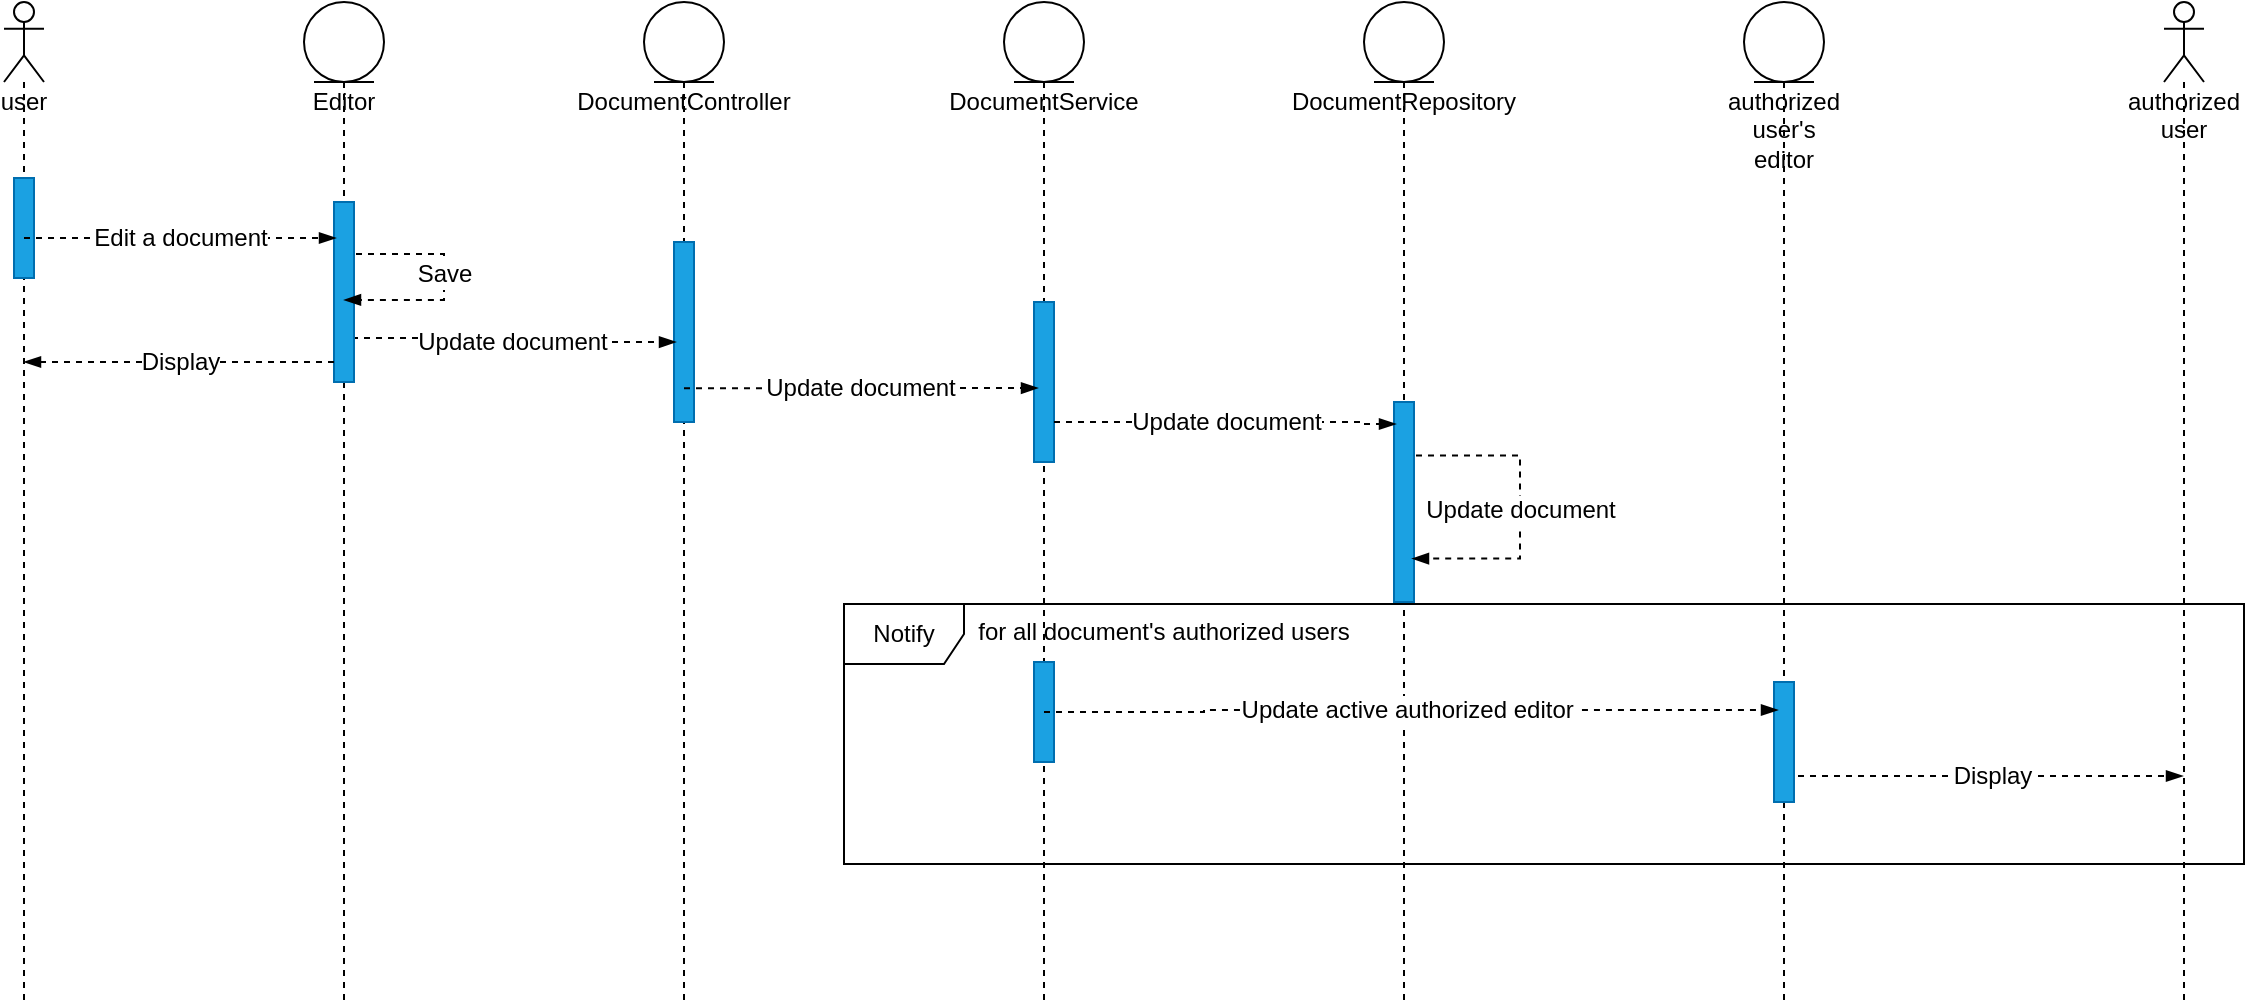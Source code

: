 <mxfile version="20.5.2" type="google"><diagram id="kgpKYQtTHZ0yAKxKKP6v" name="Page-1"><mxGraphModel grid="1" page="1" gridSize="10" guides="1" tooltips="1" connect="1" arrows="1" fold="1" pageScale="1" pageWidth="850" pageHeight="1100" math="0" shadow="0"><root><mxCell id="0"/><mxCell id="1" parent="0"/><mxCell id="rdOXx39MCTT1XVwRPcct-8" value="DocumentController" style="shape=umlLifeline;participant=umlEntity;perimeter=lifelinePerimeter;whiteSpace=wrap;html=1;container=1;collapsible=0;recursiveResize=0;verticalAlign=top;spacingTop=36;outlineConnect=0;" vertex="1" parent="1"><mxGeometry x="370" y="60" width="40" height="500" as="geometry"/></mxCell><mxCell id="rdOXx39MCTT1XVwRPcct-22" value="" style="html=1;points=[];perimeter=orthogonalPerimeter;fillColor=#1ba1e2;fontColor=#ffffff;strokeColor=#006EAF;" vertex="1" parent="rdOXx39MCTT1XVwRPcct-8"><mxGeometry x="15" y="120" width="10" height="90" as="geometry"/></mxCell><mxCell id="rdOXx39MCTT1XVwRPcct-10" value="DocumentService" style="shape=umlLifeline;participant=umlEntity;perimeter=lifelinePerimeter;whiteSpace=wrap;html=1;container=1;collapsible=0;recursiveResize=0;verticalAlign=top;spacingTop=36;outlineConnect=0;" vertex="1" parent="1"><mxGeometry x="550" y="60" width="40" height="500" as="geometry"/></mxCell><mxCell id="rdOXx39MCTT1XVwRPcct-24" value="" style="html=1;points=[];perimeter=orthogonalPerimeter;fillColor=#1ba1e2;fontColor=#ffffff;strokeColor=#006EAF;" vertex="1" parent="rdOXx39MCTT1XVwRPcct-10"><mxGeometry x="15" y="150" width="10" height="80" as="geometry"/></mxCell><mxCell id="rdOXx39MCTT1XVwRPcct-40" value="" style="html=1;points=[];perimeter=orthogonalPerimeter;fillColor=#1ba1e2;fontColor=#ffffff;strokeColor=#006EAF;" vertex="1" parent="rdOXx39MCTT1XVwRPcct-10"><mxGeometry x="15" y="330" width="10" height="50" as="geometry"/></mxCell><mxCell id="rdOXx39MCTT1XVwRPcct-11" value="DocumentRepository" style="shape=umlLifeline;participant=umlEntity;perimeter=lifelinePerimeter;whiteSpace=wrap;html=1;container=1;collapsible=0;recursiveResize=0;verticalAlign=top;spacingTop=36;outlineConnect=0;" vertex="1" parent="1"><mxGeometry x="730" y="60" width="40" height="500" as="geometry"/></mxCell><mxCell id="rdOXx39MCTT1XVwRPcct-26" value="" style="html=1;points=[];perimeter=orthogonalPerimeter;fillColor=#1ba1e2;fontColor=#ffffff;strokeColor=#006EAF;" vertex="1" parent="rdOXx39MCTT1XVwRPcct-11"><mxGeometry x="15" y="200" width="10" height="100" as="geometry"/></mxCell><mxCell id="rdOXx39MCTT1XVwRPcct-28" value="Update document" style="edgeStyle=elbowEdgeStyle;fontSize=12;html=1;endArrow=blockThin;endFill=1;rounded=0;dashed=1;entryX=0.9;entryY=0.783;entryDx=0;entryDy=0;entryPerimeter=0;exitX=1.1;exitY=0.267;exitDx=0;exitDy=0;exitPerimeter=0;" edge="1" parent="rdOXx39MCTT1XVwRPcct-11" source="rdOXx39MCTT1XVwRPcct-26" target="rdOXx39MCTT1XVwRPcct-26"><mxGeometry width="160" relative="1" as="geometry"><mxPoint x="40" y="191.02" as="sourcePoint"/><mxPoint x="50" y="220" as="targetPoint"/><Array as="points"><mxPoint x="78" y="190"/><mxPoint x="198" y="190"/><mxPoint x="58" y="190"/><mxPoint x="68.5" y="160"/></Array></mxGeometry></mxCell><mxCell id="rdOXx39MCTT1XVwRPcct-20" value="Update document" style="edgeStyle=elbowEdgeStyle;fontSize=12;html=1;endArrow=blockThin;endFill=1;rounded=0;dashed=1;exitX=0.9;exitY=0.756;exitDx=0;exitDy=0;exitPerimeter=0;entryX=0.1;entryY=0.556;entryDx=0;entryDy=0;entryPerimeter=0;" edge="1" parent="1" source="rdOXx39MCTT1XVwRPcct-30" target="rdOXx39MCTT1XVwRPcct-22"><mxGeometry width="160" relative="1" as="geometry"><mxPoint x="290" y="280" as="sourcePoint"/><mxPoint x="380" y="230" as="targetPoint"/><Array as="points"><mxPoint x="260" y="230"/><mxPoint x="240" y="180"/></Array></mxGeometry></mxCell><mxCell id="rdOXx39MCTT1XVwRPcct-21" value="Update document" style="edgeStyle=elbowEdgeStyle;fontSize=12;html=1;endArrow=blockThin;endFill=1;rounded=0;dashed=1;entryX=0.2;entryY=0.538;entryDx=0;entryDy=0;entryPerimeter=0;exitX=0.5;exitY=0.812;exitDx=0;exitDy=0;exitPerimeter=0;" edge="1" parent="1" source="rdOXx39MCTT1XVwRPcct-22" target="rdOXx39MCTT1XVwRPcct-24"><mxGeometry width="160" relative="1" as="geometry"><mxPoint x="400" y="253" as="sourcePoint"/><mxPoint x="550" y="220" as="targetPoint"/><Array as="points"><mxPoint x="420" y="250"/><mxPoint x="430" y="220"/><mxPoint x="550" y="220"/><mxPoint x="410" y="220"/><mxPoint x="420.5" y="190"/></Array></mxGeometry></mxCell><mxCell id="rdOXx39MCTT1XVwRPcct-27" value="Update document" style="edgeStyle=elbowEdgeStyle;fontSize=12;html=1;endArrow=blockThin;endFill=1;rounded=0;dashed=1;exitX=1;exitY=0.75;exitDx=0;exitDy=0;exitPerimeter=0;entryX=0.1;entryY=0.11;entryDx=0;entryDy=0;entryPerimeter=0;" edge="1" parent="1" source="rdOXx39MCTT1XVwRPcct-24" target="rdOXx39MCTT1XVwRPcct-26"><mxGeometry width="160" relative="1" as="geometry"><mxPoint x="580" y="242.02" as="sourcePoint"/><mxPoint x="740" y="270" as="targetPoint"/><Array as="points"><mxPoint x="730" y="270"/><mxPoint x="720" y="280"/><mxPoint x="610" y="280"/><mxPoint x="613" y="240"/><mxPoint x="733" y="240"/><mxPoint x="593" y="240"/><mxPoint x="603.5" y="210"/></Array></mxGeometry></mxCell><mxCell id="rdOXx39MCTT1XVwRPcct-29" value="Editor" style="shape=umlLifeline;participant=umlEntity;perimeter=lifelinePerimeter;whiteSpace=wrap;html=1;container=1;collapsible=0;recursiveResize=0;verticalAlign=top;spacingTop=36;outlineConnect=0;" vertex="1" parent="1"><mxGeometry x="200" y="60" width="40" height="500" as="geometry"/></mxCell><mxCell id="rdOXx39MCTT1XVwRPcct-30" value="" style="html=1;points=[];perimeter=orthogonalPerimeter;fillColor=#1ba1e2;fontColor=#ffffff;strokeColor=#006EAF;" vertex="1" parent="rdOXx39MCTT1XVwRPcct-29"><mxGeometry x="15" y="100" width="10" height="90" as="geometry"/></mxCell><mxCell id="rdOXx39MCTT1XVwRPcct-36" value="Save" style="edgeStyle=elbowEdgeStyle;fontSize=12;html=1;endArrow=blockThin;endFill=1;rounded=0;dashed=1;exitX=1.1;exitY=0.289;exitDx=0;exitDy=0;exitPerimeter=0;entryX=0.5;entryY=0.544;entryDx=0;entryDy=0;entryPerimeter=0;" edge="1" parent="rdOXx39MCTT1XVwRPcct-29" source="rdOXx39MCTT1XVwRPcct-30" target="rdOXx39MCTT1XVwRPcct-30"><mxGeometry x="-0.08" width="160" relative="1" as="geometry"><mxPoint x="50" y="180" as="sourcePoint"/><mxPoint x="-130.5" y="180" as="targetPoint"/><Array as="points"><mxPoint x="70" y="140"/><mxPoint x="-99.5" y="152"/></Array><mxPoint as="offset"/></mxGeometry></mxCell><mxCell id="rdOXx39MCTT1XVwRPcct-31" value="user" style="shape=umlLifeline;participant=umlActor;perimeter=lifelinePerimeter;whiteSpace=wrap;html=1;container=1;collapsible=0;recursiveResize=0;verticalAlign=top;spacingTop=36;outlineConnect=0;" vertex="1" parent="1"><mxGeometry x="50" y="60" width="20" height="500" as="geometry"/></mxCell><mxCell id="rdOXx39MCTT1XVwRPcct-32" value="" style="html=1;points=[];perimeter=orthogonalPerimeter;fillColor=#1ba1e2;fontColor=#ffffff;strokeColor=#006EAF;" vertex="1" parent="rdOXx39MCTT1XVwRPcct-31"><mxGeometry x="5" y="88" width="10" height="50" as="geometry"/></mxCell><mxCell id="rdOXx39MCTT1XVwRPcct-33" value="Edit a document" style="edgeStyle=elbowEdgeStyle;fontSize=12;html=1;endArrow=blockThin;endFill=1;rounded=0;dashed=1;entryX=0.1;entryY=0.2;entryDx=0;entryDy=0;entryPerimeter=0;exitX=0.5;exitY=0.6;exitDx=0;exitDy=0;exitPerimeter=0;" edge="1" parent="1" source="rdOXx39MCTT1XVwRPcct-32" target="rdOXx39MCTT1XVwRPcct-30"><mxGeometry width="160" relative="1" as="geometry"><mxPoint x="70" y="170" as="sourcePoint"/><mxPoint x="235.5" y="160" as="targetPoint"/><Array as="points"><mxPoint x="90.5" y="150"/></Array></mxGeometry></mxCell><mxCell id="rdOXx39MCTT1XVwRPcct-34" value="Display" style="edgeStyle=elbowEdgeStyle;fontSize=12;html=1;endArrow=blockThin;endFill=1;rounded=0;dashed=1;" edge="1" parent="1" source="rdOXx39MCTT1XVwRPcct-30" target="rdOXx39MCTT1XVwRPcct-31"><mxGeometry width="160" relative="1" as="geometry"><mxPoint x="216" y="230" as="sourcePoint"/><mxPoint x="120" y="302" as="targetPoint"/><Array as="points"><mxPoint x="170" y="240"/><mxPoint x="80" y="230"/><mxPoint x="90.5" y="202"/></Array></mxGeometry></mxCell><mxCell id="rdOXx39MCTT1XVwRPcct-37" value="authorized user's editor" style="shape=umlLifeline;participant=umlEntity;perimeter=lifelinePerimeter;whiteSpace=wrap;html=1;container=1;collapsible=0;recursiveResize=0;verticalAlign=top;spacingTop=36;outlineConnect=0;" vertex="1" parent="1"><mxGeometry x="920" y="60" width="40" height="500" as="geometry"/></mxCell><mxCell id="rdOXx39MCTT1XVwRPcct-45" value="" style="html=1;points=[];perimeter=orthogonalPerimeter;fillColor=#1ba1e2;fontColor=#ffffff;strokeColor=#006EAF;" vertex="1" parent="rdOXx39MCTT1XVwRPcct-37"><mxGeometry x="15" y="340" width="10" height="60" as="geometry"/></mxCell><mxCell id="rdOXx39MCTT1XVwRPcct-41" value="Update active authorized editor&amp;nbsp;" style="edgeStyle=elbowEdgeStyle;fontSize=12;html=1;endArrow=blockThin;endFill=1;rounded=0;dashed=1;entryX=0.2;entryY=0.233;entryDx=0;entryDy=0;entryPerimeter=0;" edge="1" parent="1" source="rdOXx39MCTT1XVwRPcct-10" target="rdOXx39MCTT1XVwRPcct-45"><mxGeometry width="160" relative="1" as="geometry"><mxPoint x="640" y="490" as="sourcePoint"/><mxPoint x="920" y="415" as="targetPoint"/><Array as="points"><mxPoint x="650" y="415"/><mxPoint x="600" y="410"/><mxPoint x="720" y="410"/><mxPoint x="710" y="420"/><mxPoint x="600" y="420"/><mxPoint x="603" y="380"/><mxPoint x="723" y="380"/><mxPoint x="583" y="380"/><mxPoint x="593.5" y="350"/></Array></mxGeometry></mxCell><mxCell id="rdOXx39MCTT1XVwRPcct-43" value="authorized user" style="shape=umlLifeline;participant=umlActor;perimeter=lifelinePerimeter;whiteSpace=wrap;html=1;container=1;collapsible=0;recursiveResize=0;verticalAlign=top;spacingTop=36;outlineConnect=0;" vertex="1" parent="1"><mxGeometry x="1130" y="60" width="20" height="500" as="geometry"/></mxCell><mxCell id="rdOXx39MCTT1XVwRPcct-46" value="Display" style="edgeStyle=elbowEdgeStyle;fontSize=12;html=1;endArrow=blockThin;endFill=1;rounded=0;dashed=1;exitX=1.2;exitY=0.783;exitDx=0;exitDy=0;exitPerimeter=0;" edge="1" parent="1" source="rdOXx39MCTT1XVwRPcct-45" target="rdOXx39MCTT1XVwRPcct-43"><mxGeometry width="160" relative="1" as="geometry"><mxPoint x="960" y="470" as="sourcePoint"/><mxPoint x="1115.5" y="470" as="targetPoint"/><Array as="points"><mxPoint x="1100" y="447"/><mxPoint x="1070" y="440"/><mxPoint x="991" y="432"/><mxPoint x="980.5" y="460"/><mxPoint x="1070.5" y="470"/></Array></mxGeometry></mxCell><mxCell id="rdOXx39MCTT1XVwRPcct-47" value="" style="curved=1;endArrow=block;html=1;strokeColor=#1CCF00;strokeWidth=2;endSize=3;rounded=0;dashed=1;" edge="1" parent="1"><mxGeometry relative="1" as="geometry"><Array as="points"><mxPoint x="588" y="440"/></Array><mxPoint x="580" y="452" as="targetPoint"/></mxGeometry></mxCell><mxCell id="rdOXx39MCTT1XVwRPcct-48" value="" style="curved=1;endArrow=block;html=1;strokeColor=#1CCF00;strokeWidth=2;endSize=3;rounded=0;dashed=1;" edge="1" parent="1"><mxGeometry relative="1" as="geometry"><Array as="points"><mxPoint x="612" y="440"/></Array><mxPoint x="604" y="452" as="targetPoint"/></mxGeometry></mxCell><mxCell id="rdOXx39MCTT1XVwRPcct-53" value="Notify" style="shape=umlFrame;whiteSpace=wrap;html=1;" vertex="1" parent="1"><mxGeometry x="470" y="361" width="700" height="130" as="geometry"/></mxCell><mxCell id="rdOXx39MCTT1XVwRPcct-54" value="for all document's authorized users" style="text;html=1;strokeColor=none;fillColor=none;align=center;verticalAlign=middle;whiteSpace=wrap;rounded=0;" vertex="1" parent="1"><mxGeometry x="510" y="360" width="240" height="30" as="geometry"/></mxCell></root></mxGraphModel></diagram></mxfile>